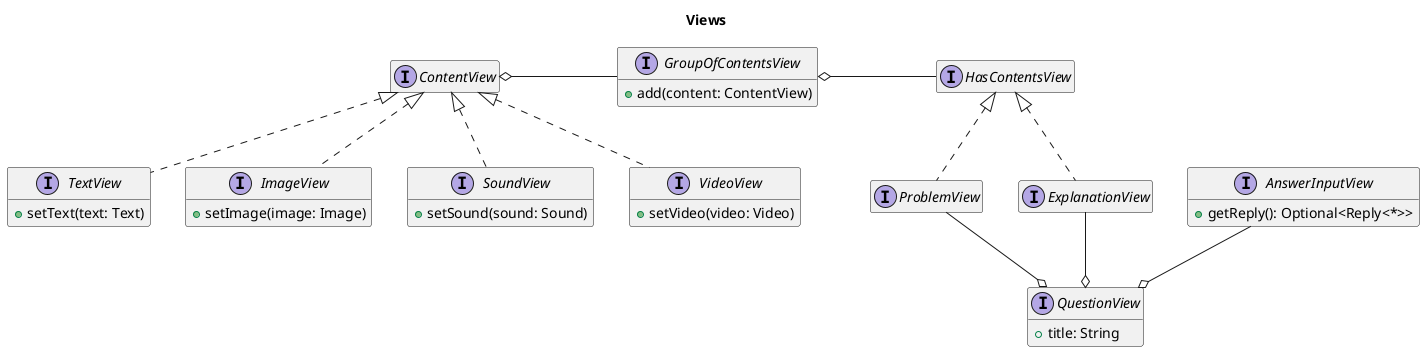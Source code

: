 @startuml

hide empty members

title Views

interface ContentView
interface TextView {
    + setText(text: Text)
}
interface ImageView {
    + setImage(image: Image)
}
interface SoundView {
    + setSound(sound: Sound)
}
interface VideoView {
    + setVideo(video: Video)
}
interface GroupOfContentsView {
    + add(content: ContentView)
}
interface HasContentsView

ContentView <|.. TextView
ContentView <|.. ImageView
ContentView <|.. SoundView
ContentView <|.. VideoView

ContentView o- GroupOfContentsView : "\t\t\t"
GroupOfContentsView o- HasContentsView : "\t\t\t"

interface QuestionView {
    + title: String
}
interface ProblemView
interface ExplanationView
interface AnswerInputView {
    + getReply(): Optional<Reply<*>>
}

HasContentsView <|.. ProblemView
HasContentsView <|.. ExplanationView

ProblemView --o QuestionView
AnswerInputView --o QuestionView
ExplanationView --o QuestionView


@enduml